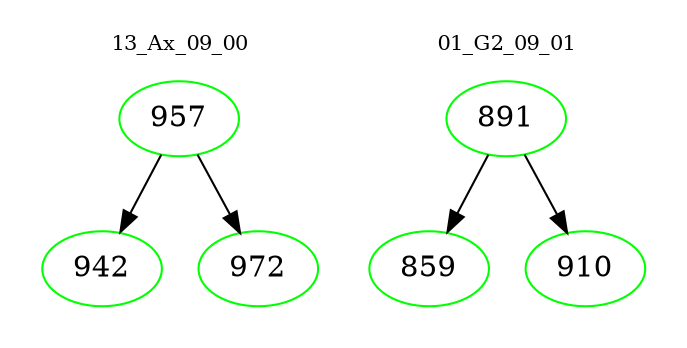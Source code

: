 digraph{
subgraph cluster_0 {
color = white
label = "13_Ax_09_00";
fontsize=10;
T0_957 [label="957", color="green"]
T0_957 -> T0_942 [color="black"]
T0_942 [label="942", color="green"]
T0_957 -> T0_972 [color="black"]
T0_972 [label="972", color="green"]
}
subgraph cluster_1 {
color = white
label = "01_G2_09_01";
fontsize=10;
T1_891 [label="891", color="green"]
T1_891 -> T1_859 [color="black"]
T1_859 [label="859", color="green"]
T1_891 -> T1_910 [color="black"]
T1_910 [label="910", color="green"]
}
}
